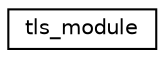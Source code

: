 digraph "Graphical Class Hierarchy"
{
  edge [fontname="Helvetica",fontsize="10",labelfontname="Helvetica",labelfontsize="10"];
  node [fontname="Helvetica",fontsize="10",shape=record];
  rankdir="LR";
  Node0 [label="tls_module",height=0.2,width=0.4,color="black", fillcolor="white", style="filled",URL="$structtls__module.html"];
}
